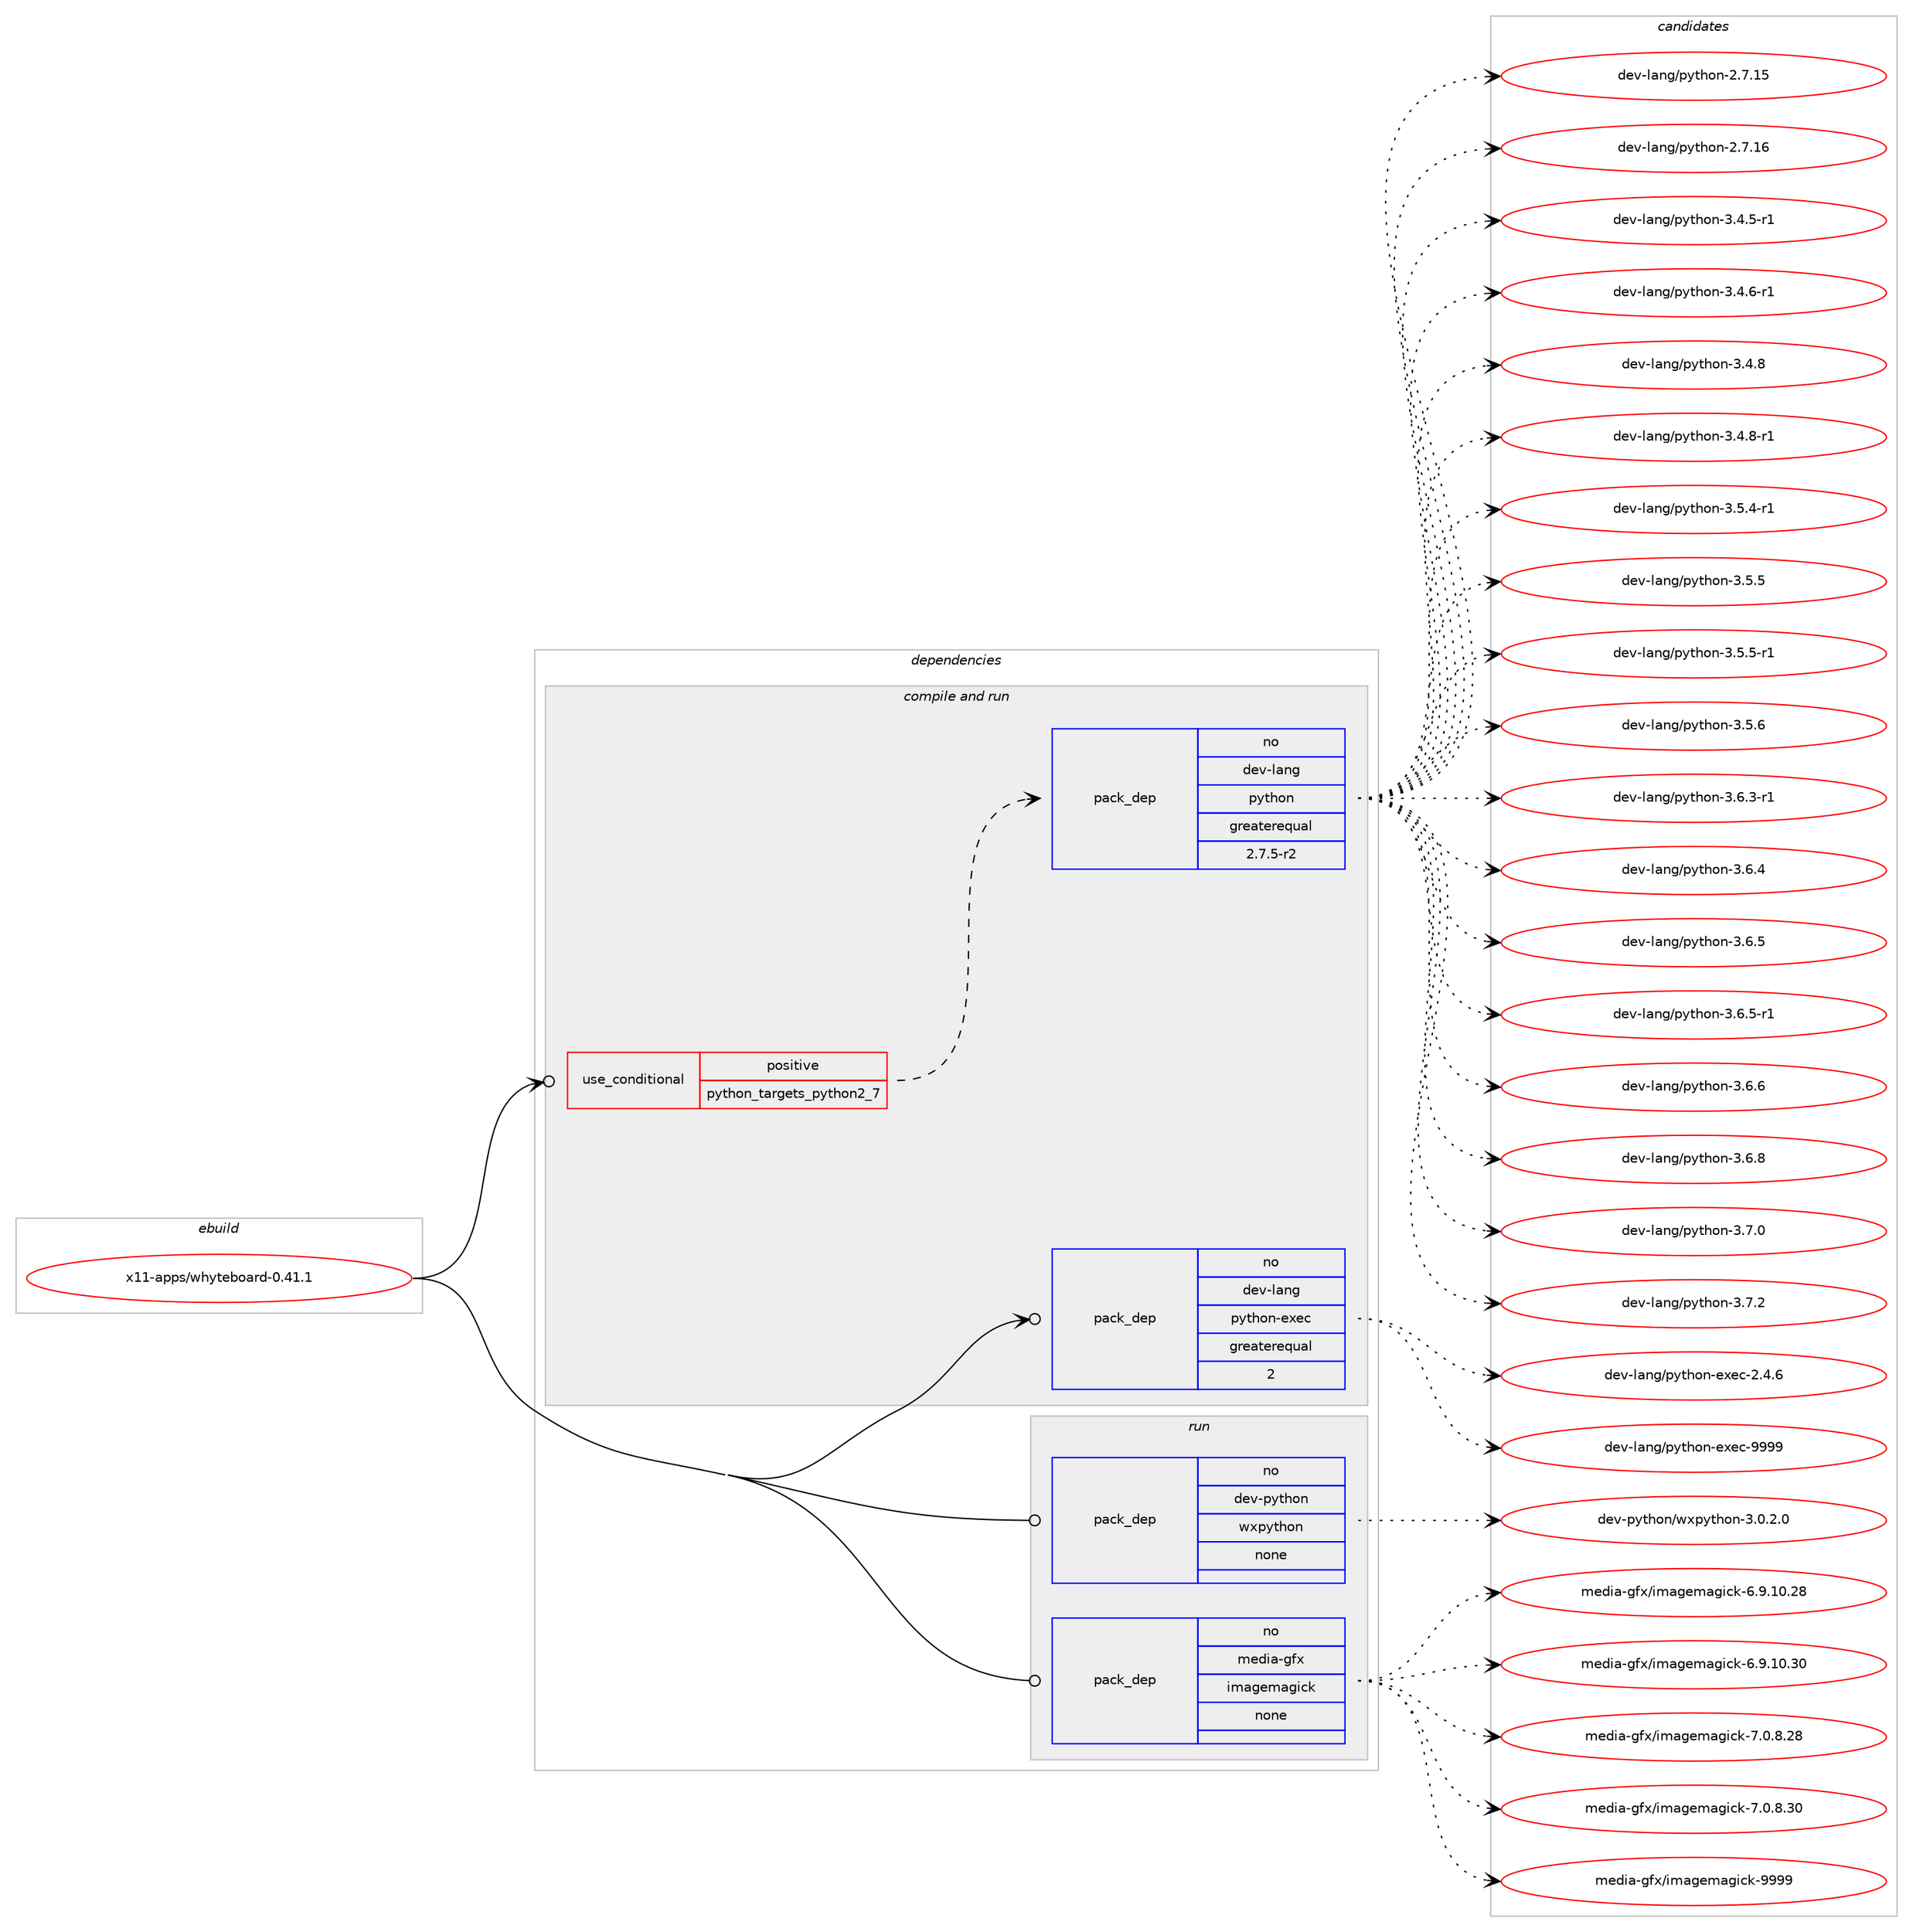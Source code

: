 digraph prolog {

# *************
# Graph options
# *************

newrank=true;
concentrate=true;
compound=true;
graph [rankdir=LR,fontname=Helvetica,fontsize=10,ranksep=1.5];#, ranksep=2.5, nodesep=0.2];
edge  [arrowhead=vee];
node  [fontname=Helvetica,fontsize=10];

# **********
# The ebuild
# **********

subgraph cluster_leftcol {
color=gray;
rank=same;
label=<<i>ebuild</i>>;
id [label="x11-apps/whyteboard-0.41.1", color=red, width=4, href="../x11-apps/whyteboard-0.41.1.svg"];
}

# ****************
# The dependencies
# ****************

subgraph cluster_midcol {
color=gray;
label=<<i>dependencies</i>>;
subgraph cluster_compile {
fillcolor="#eeeeee";
style=filled;
label=<<i>compile</i>>;
}
subgraph cluster_compileandrun {
fillcolor="#eeeeee";
style=filled;
label=<<i>compile and run</i>>;
subgraph cond465304 {
dependency1753954 [label=<<TABLE BORDER="0" CELLBORDER="1" CELLSPACING="0" CELLPADDING="4"><TR><TD ROWSPAN="3" CELLPADDING="10">use_conditional</TD></TR><TR><TD>positive</TD></TR><TR><TD>python_targets_python2_7</TD></TR></TABLE>>, shape=none, color=red];
subgraph pack1259287 {
dependency1753955 [label=<<TABLE BORDER="0" CELLBORDER="1" CELLSPACING="0" CELLPADDING="4" WIDTH="220"><TR><TD ROWSPAN="6" CELLPADDING="30">pack_dep</TD></TR><TR><TD WIDTH="110">no</TD></TR><TR><TD>dev-lang</TD></TR><TR><TD>python</TD></TR><TR><TD>greaterequal</TD></TR><TR><TD>2.7.5-r2</TD></TR></TABLE>>, shape=none, color=blue];
}
dependency1753954:e -> dependency1753955:w [weight=20,style="dashed",arrowhead="vee"];
}
id:e -> dependency1753954:w [weight=20,style="solid",arrowhead="odotvee"];
subgraph pack1259288 {
dependency1753956 [label=<<TABLE BORDER="0" CELLBORDER="1" CELLSPACING="0" CELLPADDING="4" WIDTH="220"><TR><TD ROWSPAN="6" CELLPADDING="30">pack_dep</TD></TR><TR><TD WIDTH="110">no</TD></TR><TR><TD>dev-lang</TD></TR><TR><TD>python-exec</TD></TR><TR><TD>greaterequal</TD></TR><TR><TD>2</TD></TR></TABLE>>, shape=none, color=blue];
}
id:e -> dependency1753956:w [weight=20,style="solid",arrowhead="odotvee"];
}
subgraph cluster_run {
fillcolor="#eeeeee";
style=filled;
label=<<i>run</i>>;
subgraph pack1259289 {
dependency1753957 [label=<<TABLE BORDER="0" CELLBORDER="1" CELLSPACING="0" CELLPADDING="4" WIDTH="220"><TR><TD ROWSPAN="6" CELLPADDING="30">pack_dep</TD></TR><TR><TD WIDTH="110">no</TD></TR><TR><TD>dev-python</TD></TR><TR><TD>wxpython</TD></TR><TR><TD>none</TD></TR><TR><TD></TD></TR></TABLE>>, shape=none, color=blue];
}
id:e -> dependency1753957:w [weight=20,style="solid",arrowhead="odot"];
subgraph pack1259290 {
dependency1753958 [label=<<TABLE BORDER="0" CELLBORDER="1" CELLSPACING="0" CELLPADDING="4" WIDTH="220"><TR><TD ROWSPAN="6" CELLPADDING="30">pack_dep</TD></TR><TR><TD WIDTH="110">no</TD></TR><TR><TD>media-gfx</TD></TR><TR><TD>imagemagick</TD></TR><TR><TD>none</TD></TR><TR><TD></TD></TR></TABLE>>, shape=none, color=blue];
}
id:e -> dependency1753958:w [weight=20,style="solid",arrowhead="odot"];
}
}

# **************
# The candidates
# **************

subgraph cluster_choices {
rank=same;
color=gray;
label=<<i>candidates</i>>;

subgraph choice1259287 {
color=black;
nodesep=1;
choice10010111845108971101034711212111610411111045504655464953 [label="dev-lang/python-2.7.15", color=red, width=4,href="../dev-lang/python-2.7.15.svg"];
choice10010111845108971101034711212111610411111045504655464954 [label="dev-lang/python-2.7.16", color=red, width=4,href="../dev-lang/python-2.7.16.svg"];
choice1001011184510897110103471121211161041111104551465246534511449 [label="dev-lang/python-3.4.5-r1", color=red, width=4,href="../dev-lang/python-3.4.5-r1.svg"];
choice1001011184510897110103471121211161041111104551465246544511449 [label="dev-lang/python-3.4.6-r1", color=red, width=4,href="../dev-lang/python-3.4.6-r1.svg"];
choice100101118451089711010347112121116104111110455146524656 [label="dev-lang/python-3.4.8", color=red, width=4,href="../dev-lang/python-3.4.8.svg"];
choice1001011184510897110103471121211161041111104551465246564511449 [label="dev-lang/python-3.4.8-r1", color=red, width=4,href="../dev-lang/python-3.4.8-r1.svg"];
choice1001011184510897110103471121211161041111104551465346524511449 [label="dev-lang/python-3.5.4-r1", color=red, width=4,href="../dev-lang/python-3.5.4-r1.svg"];
choice100101118451089711010347112121116104111110455146534653 [label="dev-lang/python-3.5.5", color=red, width=4,href="../dev-lang/python-3.5.5.svg"];
choice1001011184510897110103471121211161041111104551465346534511449 [label="dev-lang/python-3.5.5-r1", color=red, width=4,href="../dev-lang/python-3.5.5-r1.svg"];
choice100101118451089711010347112121116104111110455146534654 [label="dev-lang/python-3.5.6", color=red, width=4,href="../dev-lang/python-3.5.6.svg"];
choice1001011184510897110103471121211161041111104551465446514511449 [label="dev-lang/python-3.6.3-r1", color=red, width=4,href="../dev-lang/python-3.6.3-r1.svg"];
choice100101118451089711010347112121116104111110455146544652 [label="dev-lang/python-3.6.4", color=red, width=4,href="../dev-lang/python-3.6.4.svg"];
choice100101118451089711010347112121116104111110455146544653 [label="dev-lang/python-3.6.5", color=red, width=4,href="../dev-lang/python-3.6.5.svg"];
choice1001011184510897110103471121211161041111104551465446534511449 [label="dev-lang/python-3.6.5-r1", color=red, width=4,href="../dev-lang/python-3.6.5-r1.svg"];
choice100101118451089711010347112121116104111110455146544654 [label="dev-lang/python-3.6.6", color=red, width=4,href="../dev-lang/python-3.6.6.svg"];
choice100101118451089711010347112121116104111110455146544656 [label="dev-lang/python-3.6.8", color=red, width=4,href="../dev-lang/python-3.6.8.svg"];
choice100101118451089711010347112121116104111110455146554648 [label="dev-lang/python-3.7.0", color=red, width=4,href="../dev-lang/python-3.7.0.svg"];
choice100101118451089711010347112121116104111110455146554650 [label="dev-lang/python-3.7.2", color=red, width=4,href="../dev-lang/python-3.7.2.svg"];
dependency1753955:e -> choice10010111845108971101034711212111610411111045504655464953:w [style=dotted,weight="100"];
dependency1753955:e -> choice10010111845108971101034711212111610411111045504655464954:w [style=dotted,weight="100"];
dependency1753955:e -> choice1001011184510897110103471121211161041111104551465246534511449:w [style=dotted,weight="100"];
dependency1753955:e -> choice1001011184510897110103471121211161041111104551465246544511449:w [style=dotted,weight="100"];
dependency1753955:e -> choice100101118451089711010347112121116104111110455146524656:w [style=dotted,weight="100"];
dependency1753955:e -> choice1001011184510897110103471121211161041111104551465246564511449:w [style=dotted,weight="100"];
dependency1753955:e -> choice1001011184510897110103471121211161041111104551465346524511449:w [style=dotted,weight="100"];
dependency1753955:e -> choice100101118451089711010347112121116104111110455146534653:w [style=dotted,weight="100"];
dependency1753955:e -> choice1001011184510897110103471121211161041111104551465346534511449:w [style=dotted,weight="100"];
dependency1753955:e -> choice100101118451089711010347112121116104111110455146534654:w [style=dotted,weight="100"];
dependency1753955:e -> choice1001011184510897110103471121211161041111104551465446514511449:w [style=dotted,weight="100"];
dependency1753955:e -> choice100101118451089711010347112121116104111110455146544652:w [style=dotted,weight="100"];
dependency1753955:e -> choice100101118451089711010347112121116104111110455146544653:w [style=dotted,weight="100"];
dependency1753955:e -> choice1001011184510897110103471121211161041111104551465446534511449:w [style=dotted,weight="100"];
dependency1753955:e -> choice100101118451089711010347112121116104111110455146544654:w [style=dotted,weight="100"];
dependency1753955:e -> choice100101118451089711010347112121116104111110455146544656:w [style=dotted,weight="100"];
dependency1753955:e -> choice100101118451089711010347112121116104111110455146554648:w [style=dotted,weight="100"];
dependency1753955:e -> choice100101118451089711010347112121116104111110455146554650:w [style=dotted,weight="100"];
}
subgraph choice1259288 {
color=black;
nodesep=1;
choice1001011184510897110103471121211161041111104510112010199455046524654 [label="dev-lang/python-exec-2.4.6", color=red, width=4,href="../dev-lang/python-exec-2.4.6.svg"];
choice10010111845108971101034711212111610411111045101120101994557575757 [label="dev-lang/python-exec-9999", color=red, width=4,href="../dev-lang/python-exec-9999.svg"];
dependency1753956:e -> choice1001011184510897110103471121211161041111104510112010199455046524654:w [style=dotted,weight="100"];
dependency1753956:e -> choice10010111845108971101034711212111610411111045101120101994557575757:w [style=dotted,weight="100"];
}
subgraph choice1259289 {
color=black;
nodesep=1;
choice10010111845112121116104111110471191201121211161041111104551464846504648 [label="dev-python/wxpython-3.0.2.0", color=red, width=4,href="../dev-python/wxpython-3.0.2.0.svg"];
dependency1753957:e -> choice10010111845112121116104111110471191201121211161041111104551464846504648:w [style=dotted,weight="100"];
}
subgraph choice1259290 {
color=black;
nodesep=1;
choice10910110010597451031021204710510997103101109971031059910745544657464948465056 [label="media-gfx/imagemagick-6.9.10.28", color=red, width=4,href="../media-gfx/imagemagick-6.9.10.28.svg"];
choice10910110010597451031021204710510997103101109971031059910745544657464948465148 [label="media-gfx/imagemagick-6.9.10.30", color=red, width=4,href="../media-gfx/imagemagick-6.9.10.30.svg"];
choice109101100105974510310212047105109971031011099710310599107455546484656465056 [label="media-gfx/imagemagick-7.0.8.28", color=red, width=4,href="../media-gfx/imagemagick-7.0.8.28.svg"];
choice109101100105974510310212047105109971031011099710310599107455546484656465148 [label="media-gfx/imagemagick-7.0.8.30", color=red, width=4,href="../media-gfx/imagemagick-7.0.8.30.svg"];
choice1091011001059745103102120471051099710310110997103105991074557575757 [label="media-gfx/imagemagick-9999", color=red, width=4,href="../media-gfx/imagemagick-9999.svg"];
dependency1753958:e -> choice10910110010597451031021204710510997103101109971031059910745544657464948465056:w [style=dotted,weight="100"];
dependency1753958:e -> choice10910110010597451031021204710510997103101109971031059910745544657464948465148:w [style=dotted,weight="100"];
dependency1753958:e -> choice109101100105974510310212047105109971031011099710310599107455546484656465056:w [style=dotted,weight="100"];
dependency1753958:e -> choice109101100105974510310212047105109971031011099710310599107455546484656465148:w [style=dotted,weight="100"];
dependency1753958:e -> choice1091011001059745103102120471051099710310110997103105991074557575757:w [style=dotted,weight="100"];
}
}

}
